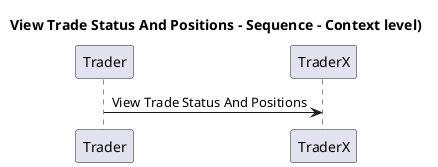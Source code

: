 @startuml

title View Trade Status And Positions - Sequence - Context level)

participant "Trader" as TraderX.Actors.Trader
participant "TraderX" as TraderX.SoftwareSystems.TraderX

TraderX.Actors.Trader -> TraderX.SoftwareSystems.TraderX : View Trade Status And Positions


@enduml
